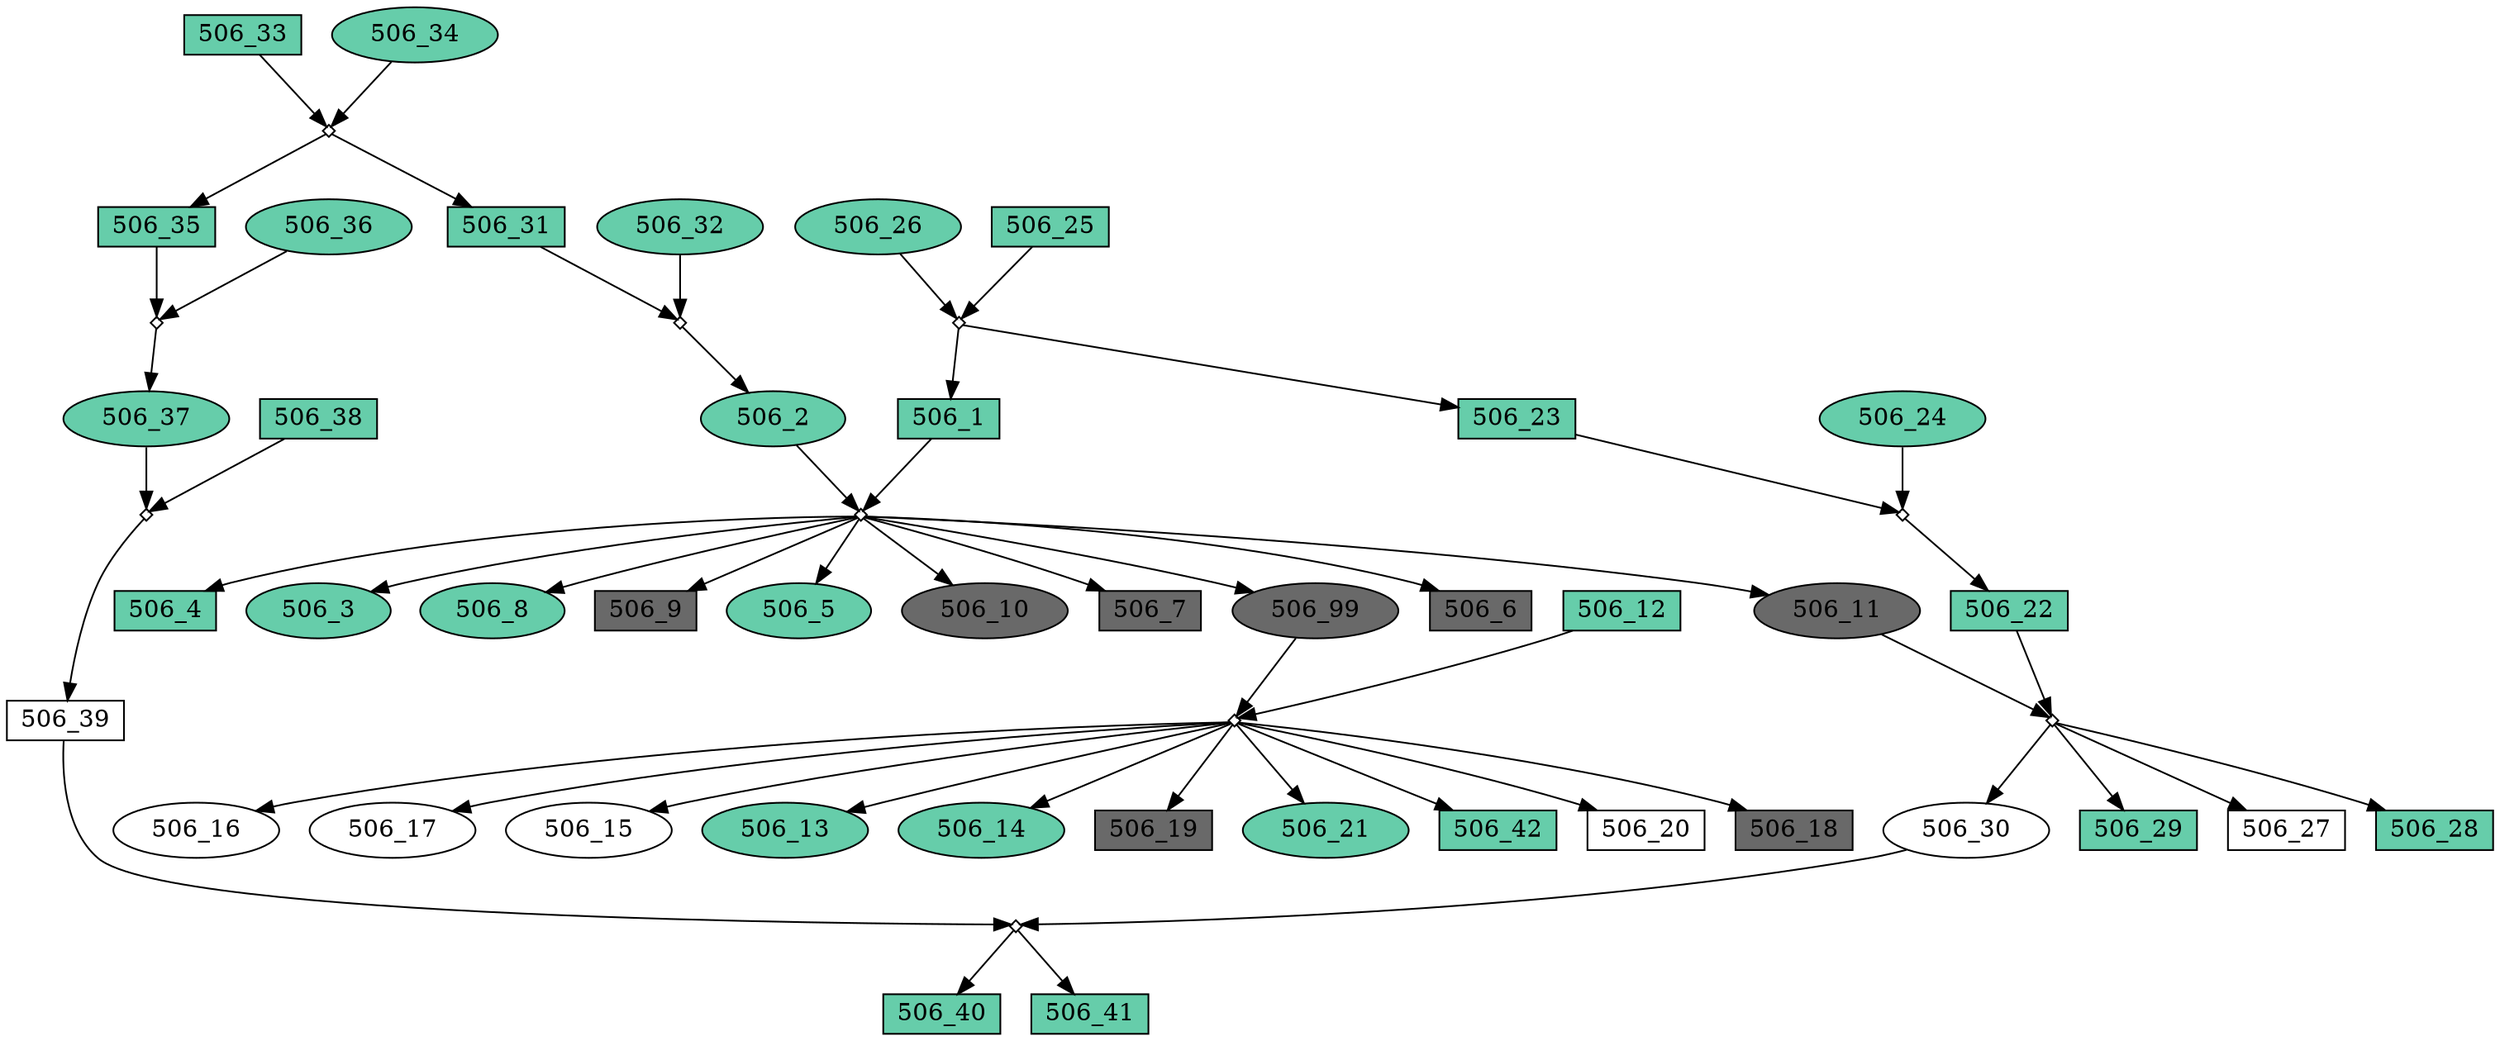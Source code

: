 digraph {
	"506_10" [shape=box fillcolor=dimgrey fontcolor=black height=0.3 regular=0 shape=ellipse style=filled width=0.5]
	"506_1x506_2" -> "506_10"
	"506_19" [shape=box fillcolor=dimgrey fontcolor=black height=0.3 regular=0 shape=box style=filled width=0.5]
	"506_12x506_99" -> "506_19"
	"506_21" [shape=box fillcolor=aquamarine3 fontcolor=black height=0.3 regular=0 shape=ellipse style=filled width=0.5]
	"506_12x506_99" -> "506_21"
	"506_30" [shape=box fillcolor=white fontcolor=black height=0.3 regular=0 shape=ellipse style=filled width=0.5]
	"506_22x506_11" -> "506_30"
	"506_30" -> "506_39x506_30"
	"506_27" [shape=box fillcolor=white fontcolor=black height=0.3 regular=0 shape=box style=filled width=0.5]
	"506_22x506_11" -> "506_27"
	"506_28" [shape=box fillcolor=aquamarine3 fontcolor=black height=0.3 regular=0 shape=box style=filled width=0.5]
	"506_22x506_11" -> "506_28"
	"506_29" [shape=box fillcolor=aquamarine3 fontcolor=black height=0.3 regular=0 shape=box style=filled width=0.5]
	"506_22x506_11" -> "506_29"
	"506_31" [shape=box fillcolor=aquamarine3 fontcolor=black height=0.3 regular=0 shape=box style=filled width=0.5]
	"506_33x506_34" -> "506_31"
	"506_31" -> "506_31x506_32"
	"506_32" [shape=box fillcolor=aquamarine3 fontcolor=black height=0.3 regular=0 shape=ellipse style=filled width=0.5]
	"506_32" -> "506_31x506_32"
	"506_33" [shape=box fillcolor=aquamarine3 fontcolor=black height=0.3 regular=0 shape=box style=filled width=0.5]
	"506_33" -> "506_33x506_34"
	"506_34" [shape=box fillcolor=aquamarine3 fontcolor=black height=0.3 regular=0 shape=ellipse style=filled width=0.5]
	"506_34" -> "506_33x506_34"
	"506_35" [shape=box fillcolor=aquamarine3 fontcolor=black height=0.3 regular=0 shape=box style=filled width=0.5]
	"506_33x506_34" -> "506_35"
	"506_35" -> "506_35x506_36"
	"506_36" [shape=box fillcolor=aquamarine3 fontcolor=black height=0.3 regular=0 shape=ellipse style=filled width=0.5]
	"506_36" -> "506_35x506_36"
	"506_37" [shape=box fillcolor=aquamarine3 fontcolor=black height=0.3 regular=0 shape=ellipse style=filled width=0.5]
	"506_35x506_36" -> "506_37"
	"506_37" -> "506_38x506_37"
	"506_38" [shape=box fillcolor=aquamarine3 fontcolor=black height=0.3 regular=0 shape=box style=filled width=0.5]
	"506_38" -> "506_38x506_37"
	"506_39" [shape=box fillcolor=white fontcolor=black height=0.3 regular=0 shape=box style=filled width=0.5]
	"506_38x506_37" -> "506_39"
	"506_39" -> "506_39x506_30"
	"506_40" [shape=box fillcolor=aquamarine3 fontcolor=black height=0.3 regular=0 shape=box style=filled width=0.5]
	"506_39x506_30" -> "506_40"
	"506_41" [shape=box fillcolor=aquamarine3 fontcolor=black height=0.3 regular=0 shape=box style=filled width=0.5]
	"506_39x506_30" -> "506_41"
	"506_42" [shape=box fillcolor=aquamarine3 fontcolor=black height=0.3 regular=0 shape=box style=filled width=0.5]
	"506_12x506_99" -> "506_42"
	"506_20" [shape=box fillcolor=white fontcolor=black height=0.3 regular=0 shape=box style=filled width=0.5]
	"506_12x506_99" -> "506_20"
	"506_18" [shape=box fillcolor=dimgrey fontcolor=black height=0.3 regular=0 shape=box style=filled width=0.5]
	"506_12x506_99" -> "506_18"
	"506_26" [shape=box fillcolor=aquamarine3 fontcolor=black height=0.3 regular=0 shape=ellipse style=filled width=0.5]
	"506_26" -> "506_25x506_26"
	"506_16" [shape=box fillcolor=white fontcolor=black height=0.3 regular=0 shape=ellipse style=filled width=0.5]
	"506_12x506_99" -> "506_16"
	"506_11" [shape=box fillcolor=dimgrey fontcolor=black height=0.3 regular=0 shape=ellipse style=filled width=0.5]
	"506_1x506_2" -> "506_11"
	"506_11" -> "506_22x506_11"
	"506_7" [shape=box fillcolor=dimgrey fontcolor=black height=0.3 regular=0 shape=box style=filled width=0.5]
	"506_1x506_2" -> "506_7"
	"506_6" [shape=box fillcolor=dimgrey fontcolor=black height=0.3 regular=0 shape=box style=filled width=0.5]
	"506_1x506_2" -> "506_6"
	"506_22" [shape=box fillcolor=aquamarine3 fontcolor=black height=0.3 regular=0 shape=box style=filled width=0.5]
	"506_23x506_24" -> "506_22"
	"506_22" -> "506_22x506_11"
	"506_99" [shape=box fillcolor=dimgrey fontcolor=black height=0.3 regular=0 shape=ellipse style=filled width=0.5]
	"506_1x506_2" -> "506_99"
	"506_99" -> "506_12x506_99"
	"506_23" [shape=box fillcolor=aquamarine3 fontcolor=black height=0.3 regular=0 shape=box style=filled width=0.5]
	"506_25x506_26" -> "506_23"
	"506_23" -> "506_23x506_24"
	"506_2" [shape=box fillcolor=aquamarine3 fontcolor=black height=0.3 regular=0 shape=ellipse style=filled width=0.5]
	"506_31x506_32" -> "506_2"
	"506_2" -> "506_1x506_2"
	"506_17" [shape=box fillcolor=white fontcolor=black height=0.3 regular=0 shape=ellipse style=filled width=0.5]
	"506_12x506_99" -> "506_17"
	"506_4" [shape=box fillcolor=aquamarine3 fontcolor=black height=0.3 regular=0 shape=box style=filled width=0.5]
	"506_1x506_2" -> "506_4"
	"506_3" [shape=box fillcolor=aquamarine3 fontcolor=black height=0.3 regular=0 shape=ellipse style=filled width=0.5]
	"506_1x506_2" -> "506_3"
	"506_1" [shape=box fillcolor=aquamarine3 fontcolor=black height=0.3 regular=0 shape=box style=filled width=0.5]
	"506_25x506_26" -> "506_1"
	"506_1" -> "506_1x506_2"
	"506_8" [shape=box fillcolor=aquamarine3 fontcolor=black height=0.3 regular=0 shape=ellipse style=filled width=0.5]
	"506_1x506_2" -> "506_8"
	"506_9" [shape=box fillcolor=dimgrey fontcolor=black height=0.3 regular=0 shape=box style=filled width=0.5]
	"506_1x506_2" -> "506_9"
	"506_24" [shape=box fillcolor=aquamarine3 fontcolor=black height=0.3 regular=0 shape=ellipse style=filled width=0.5]
	"506_24" -> "506_23x506_24"
	"506_15" [shape=box fillcolor=white fontcolor=black height=0.3 regular=0 shape=ellipse style=filled width=0.5]
	"506_12x506_99" -> "506_15"
	"506_25" [shape=box fillcolor=aquamarine3 fontcolor=black height=0.3 regular=0 shape=box style=filled width=0.5]
	"506_25" -> "506_25x506_26"
	"506_5" [shape=box fillcolor=aquamarine3 fontcolor=black height=0.3 regular=0 shape=ellipse style=filled width=0.5]
	"506_1x506_2" -> "506_5"
	"506_12" [shape=box fillcolor=aquamarine3 fontcolor=black height=0.3 regular=0 shape=box style=filled width=0.5]
	"506_12" -> "506_12x506_99"
	"506_13" [shape=box fillcolor=aquamarine3 fontcolor=black height=0.3 regular=0 shape=ellipse style=filled width=0.5]
	"506_12x506_99" -> "506_13"
	"506_14" [shape=box fillcolor=aquamarine3 fontcolor=black height=0.3 regular=0 shape=ellipse style=filled width=0.5]
	"506_12x506_99" -> "506_14"
	"506_22x506_11" [label="" height=.1 shape=diamond width=.1]
	"506_33x506_34" [label="" height=.1 shape=diamond width=.1]
	"506_35x506_36" [label="" height=.1 shape=diamond width=.1]
	"506_25x506_26" [label="" height=.1 shape=diamond width=.1]
	"506_31x506_32" [label="" height=.1 shape=diamond width=.1]
	"506_38x506_37" [label="" height=.1 shape=diamond width=.1]
	"506_23x506_24" [label="" height=.1 shape=diamond width=.1]
	"506_12x506_99" [label="" height=.1 shape=diamond width=.1]
	"506_39x506_30" [label="" height=.1 shape=diamond width=.1]
	"506_1x506_2" [label="" height=.1 shape=diamond width=.1]
}
